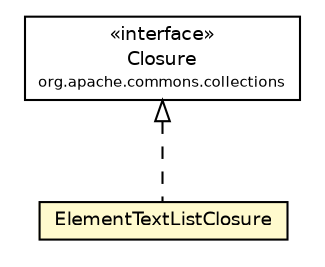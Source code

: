 #!/usr/local/bin/dot
#
# Class diagram 
# Generated by UmlGraph version 4.6 (http://www.spinellis.gr/sw/umlgraph)
#

digraph G {
	edge [fontname="Helvetica",fontsize=10,labelfontname="Helvetica",labelfontsize=10];
	node [fontname="Helvetica",fontsize=10,shape=plaintext];
	// org.apache.maven.archiva.xml.ElementTextListClosure
	c54505 [label=<<table border="0" cellborder="1" cellspacing="0" cellpadding="2" port="p" bgcolor="lemonChiffon" href="./ElementTextListClosure.html">
		<tr><td><table border="0" cellspacing="0" cellpadding="1">
			<tr><td> ElementTextListClosure </td></tr>
		</table></td></tr>
		</table>>, fontname="Helvetica", fontcolor="black", fontsize=9.0];
	//org.apache.maven.archiva.xml.ElementTextListClosure implements org.apache.commons.collections.Closure
	c54805:p -> c54505:p [dir=back,arrowtail=empty,style=dashed];
	// org.apache.commons.collections.Closure
	c54805 [label=<<table border="0" cellborder="1" cellspacing="0" cellpadding="2" port="p" href="http://java.sun.com/j2se/1.4.2/docs/api/org/apache/commons/collections/Closure.html">
		<tr><td><table border="0" cellspacing="0" cellpadding="1">
			<tr><td> &laquo;interface&raquo; </td></tr>
			<tr><td> Closure </td></tr>
			<tr><td><font point-size="7.0"> org.apache.commons.collections </font></td></tr>
		</table></td></tr>
		</table>>, fontname="Helvetica", fontcolor="black", fontsize=9.0];
}

